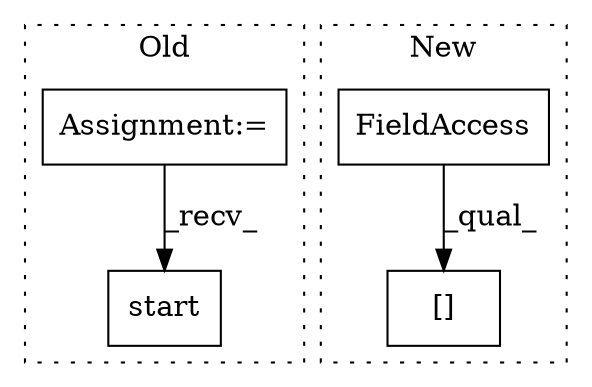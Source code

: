 digraph G {
subgraph cluster0 {
1 [label="start" a="32" s="22727" l="7" shape="box"];
3 [label="Assignment:=" a="7" s="22681" l="1" shape="box"];
label = "Old";
style="dotted";
}
subgraph cluster1 {
2 [label="[]" a="2" s="23112,23139" l="13,1" shape="box"];
4 [label="FieldAccess" a="22" s="23112" l="12" shape="box"];
label = "New";
style="dotted";
}
3 -> 1 [label="_recv_"];
4 -> 2 [label="_qual_"];
}